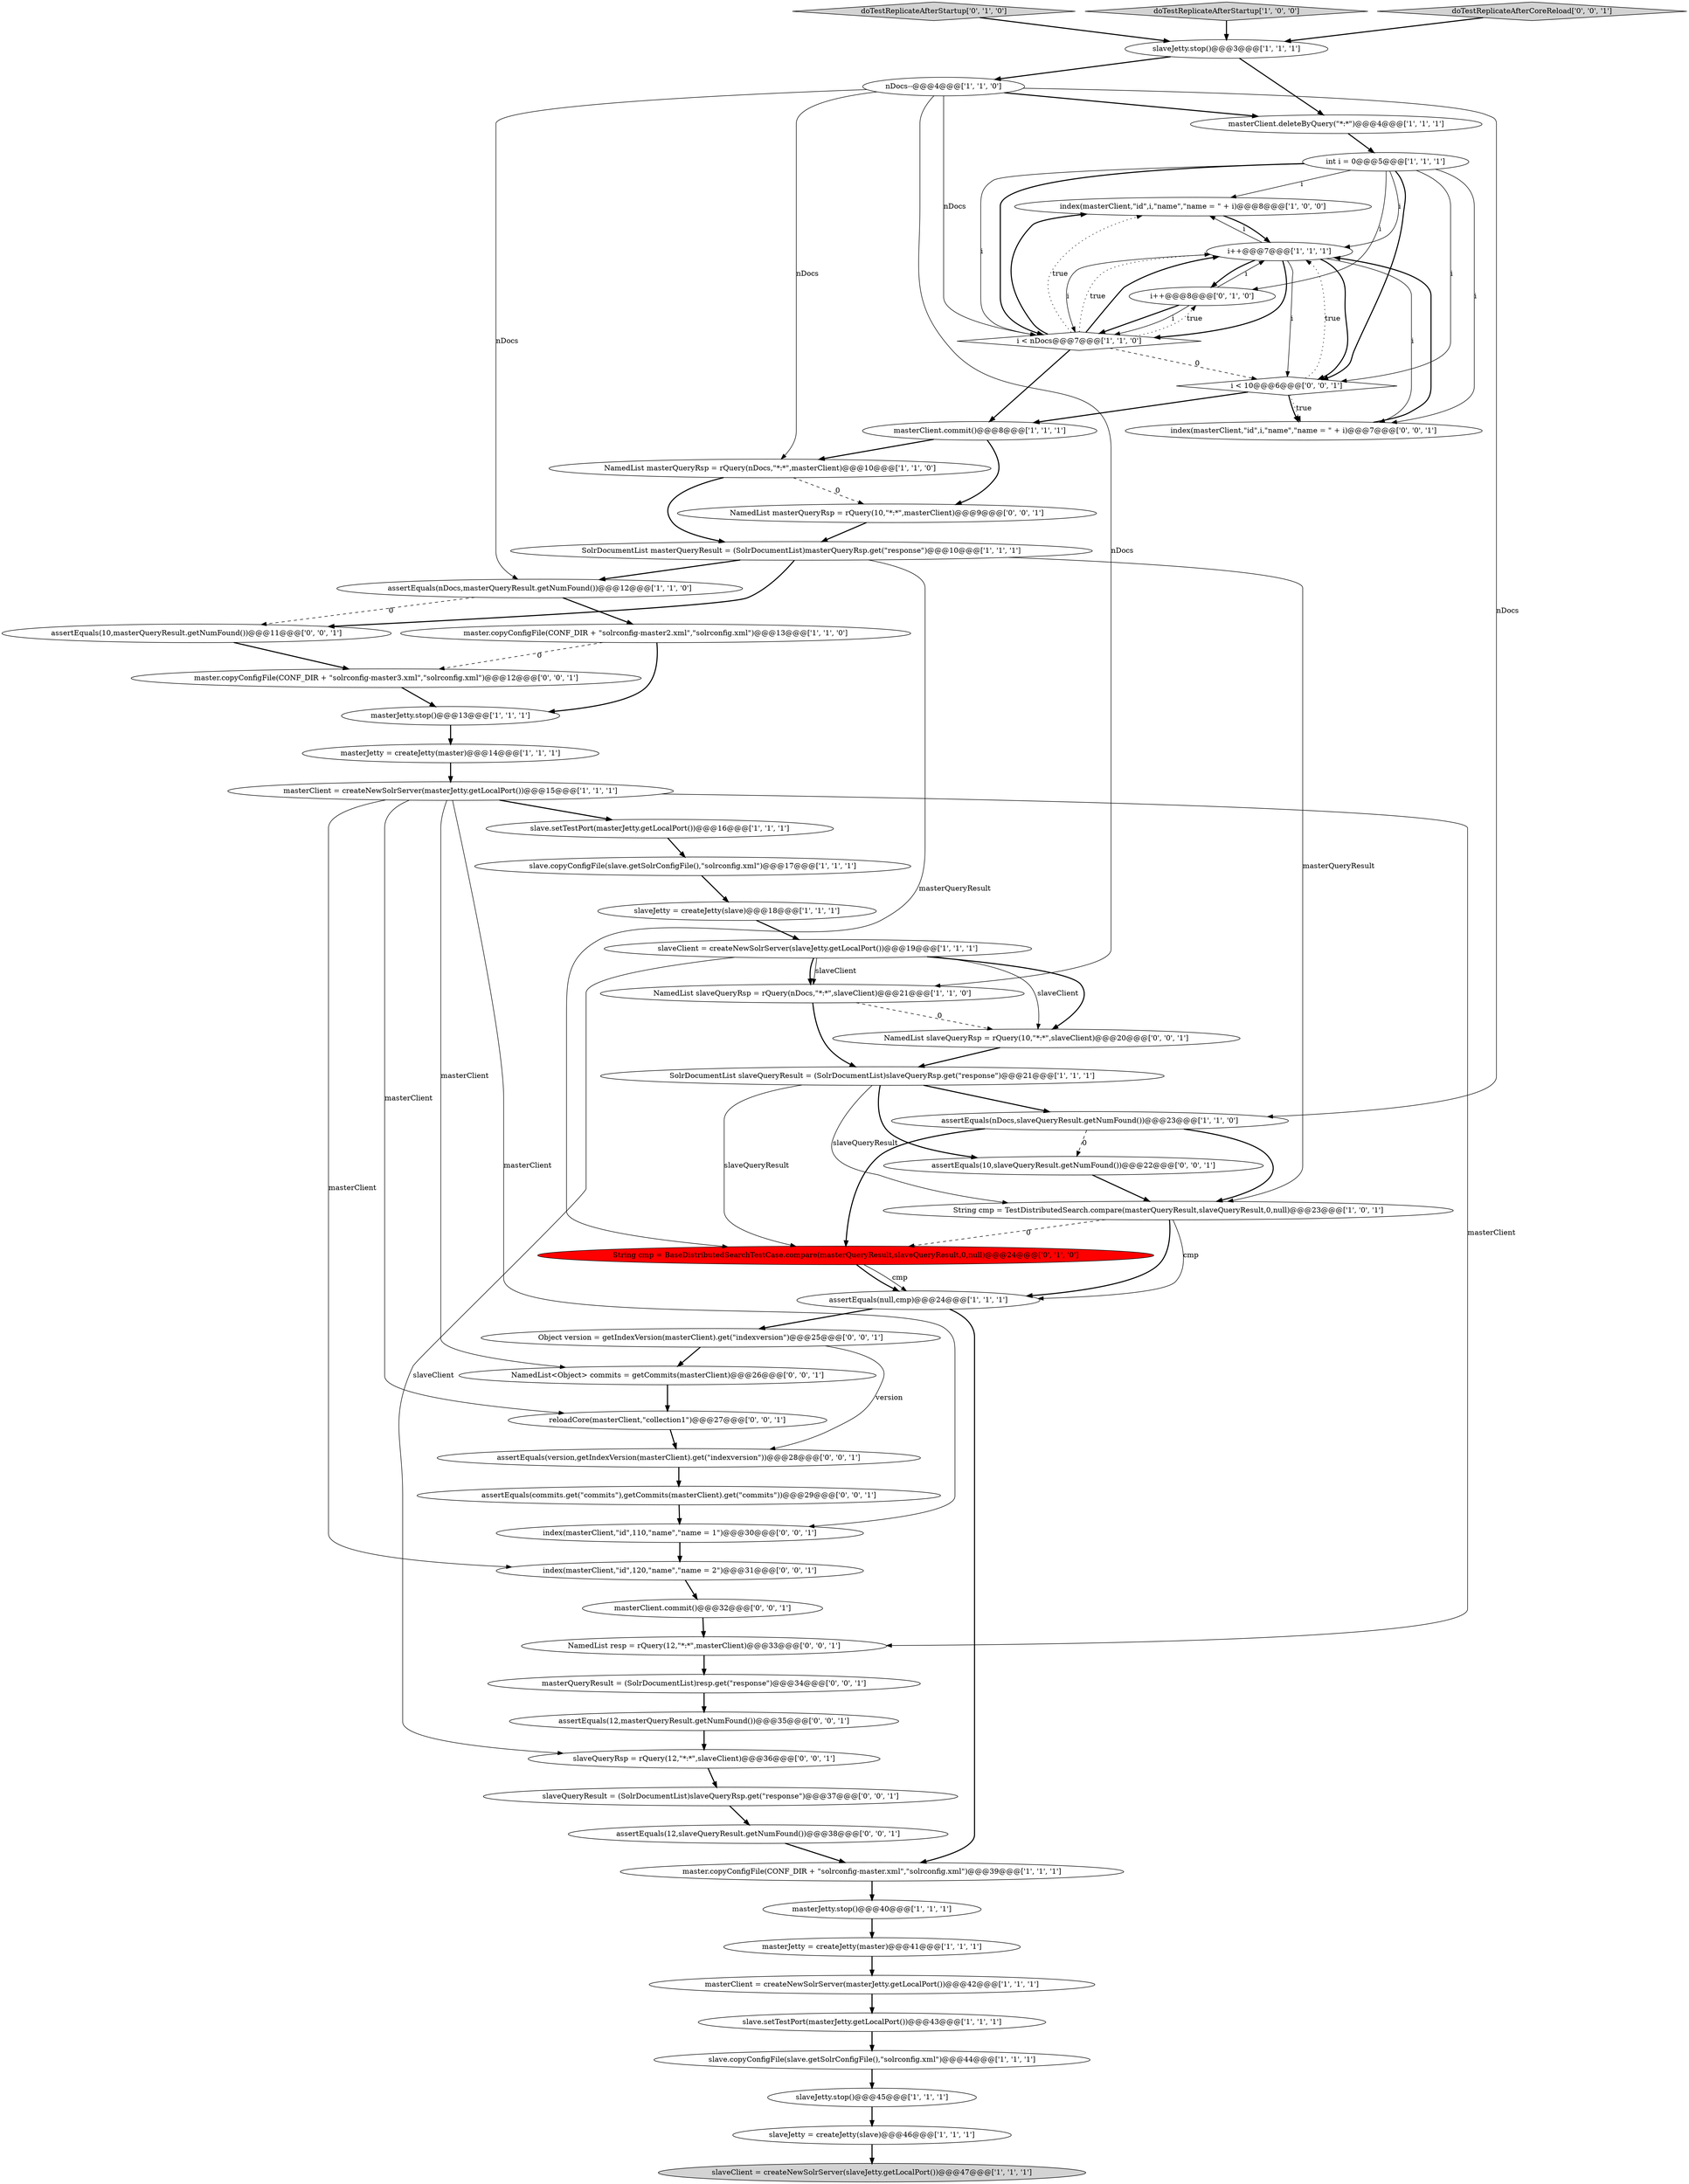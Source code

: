 digraph {
13 [style = filled, label = "assertEquals(nDocs,masterQueryResult.getNumFound())@@@12@@@['1', '1', '0']", fillcolor = white, shape = ellipse image = "AAA0AAABBB1BBB"];
46 [style = filled, label = "masterQueryResult = (SolrDocumentList)resp.get(\"response\")@@@34@@@['0', '0', '1']", fillcolor = white, shape = ellipse image = "AAA0AAABBB3BBB"];
52 [style = filled, label = "master.copyConfigFile(CONF_DIR + \"solrconfig-master3.xml\",\"solrconfig.xml\")@@@12@@@['0', '0', '1']", fillcolor = white, shape = ellipse image = "AAA0AAABBB3BBB"];
49 [style = filled, label = "NamedList resp = rQuery(12,\"*:*\",masterClient)@@@33@@@['0', '0', '1']", fillcolor = white, shape = ellipse image = "AAA0AAABBB3BBB"];
32 [style = filled, label = "slaveClient = createNewSolrServer(slaveJetty.getLocalPort())@@@47@@@['1', '1', '1']", fillcolor = lightgray, shape = ellipse image = "AAA0AAABBB1BBB"];
12 [style = filled, label = "masterClient.deleteByQuery(\"*:*\")@@@4@@@['1', '1', '1']", fillcolor = white, shape = ellipse image = "AAA0AAABBB1BBB"];
7 [style = filled, label = "slave.copyConfigFile(slave.getSolrConfigFile(),\"solrconfig.xml\")@@@17@@@['1', '1', '1']", fillcolor = white, shape = ellipse image = "AAA0AAABBB1BBB"];
27 [style = filled, label = "masterJetty.stop()@@@40@@@['1', '1', '1']", fillcolor = white, shape = ellipse image = "AAA0AAABBB1BBB"];
29 [style = filled, label = "nDocs--@@@4@@@['1', '1', '0']", fillcolor = white, shape = ellipse image = "AAA0AAABBB1BBB"];
36 [style = filled, label = "String cmp = BaseDistributedSearchTestCase.compare(masterQueryResult,slaveQueryResult,0,null)@@@24@@@['0', '1', '0']", fillcolor = red, shape = ellipse image = "AAA1AAABBB2BBB"];
50 [style = filled, label = "Object version = getIndexVersion(masterClient).get(\"indexversion\")@@@25@@@['0', '0', '1']", fillcolor = white, shape = ellipse image = "AAA0AAABBB3BBB"];
22 [style = filled, label = "assertEquals(null,cmp)@@@24@@@['1', '1', '1']", fillcolor = white, shape = ellipse image = "AAA0AAABBB1BBB"];
1 [style = filled, label = "slaveJetty.stop()@@@45@@@['1', '1', '1']", fillcolor = white, shape = ellipse image = "AAA0AAABBB1BBB"];
11 [style = filled, label = "slave.setTestPort(masterJetty.getLocalPort())@@@16@@@['1', '1', '1']", fillcolor = white, shape = ellipse image = "AAA0AAABBB1BBB"];
10 [style = filled, label = "index(masterClient,\"id\",i,\"name\",\"name = \" + i)@@@8@@@['1', '0', '0']", fillcolor = white, shape = ellipse image = "AAA0AAABBB1BBB"];
15 [style = filled, label = "masterJetty.stop()@@@13@@@['1', '1', '1']", fillcolor = white, shape = ellipse image = "AAA0AAABBB1BBB"];
25 [style = filled, label = "assertEquals(nDocs,slaveQueryResult.getNumFound())@@@23@@@['1', '1', '0']", fillcolor = white, shape = ellipse image = "AAA0AAABBB1BBB"];
35 [style = filled, label = "doTestReplicateAfterStartup['0', '1', '0']", fillcolor = lightgray, shape = diamond image = "AAA0AAABBB2BBB"];
45 [style = filled, label = "assertEquals(10,slaveQueryResult.getNumFound())@@@22@@@['0', '0', '1']", fillcolor = white, shape = ellipse image = "AAA0AAABBB3BBB"];
37 [style = filled, label = "index(masterClient,\"id\",i,\"name\",\"name = \" + i)@@@7@@@['0', '0', '1']", fillcolor = white, shape = ellipse image = "AAA0AAABBB3BBB"];
2 [style = filled, label = "masterClient.commit()@@@8@@@['1', '1', '1']", fillcolor = white, shape = ellipse image = "AAA0AAABBB1BBB"];
26 [style = filled, label = "masterJetty = createJetty(master)@@@14@@@['1', '1', '1']", fillcolor = white, shape = ellipse image = "AAA0AAABBB1BBB"];
33 [style = filled, label = "SolrDocumentList masterQueryResult = (SolrDocumentList)masterQueryRsp.get(\"response\")@@@10@@@['1', '1', '1']", fillcolor = white, shape = ellipse image = "AAA0AAABBB1BBB"];
17 [style = filled, label = "doTestReplicateAfterStartup['1', '0', '0']", fillcolor = lightgray, shape = diamond image = "AAA0AAABBB1BBB"];
6 [style = filled, label = "slaveJetty = createJetty(slave)@@@46@@@['1', '1', '1']", fillcolor = white, shape = ellipse image = "AAA0AAABBB1BBB"];
42 [style = filled, label = "NamedList<Object> commits = getCommits(masterClient)@@@26@@@['0', '0', '1']", fillcolor = white, shape = ellipse image = "AAA0AAABBB3BBB"];
4 [style = filled, label = "masterClient = createNewSolrServer(masterJetty.getLocalPort())@@@15@@@['1', '1', '1']", fillcolor = white, shape = ellipse image = "AAA0AAABBB1BBB"];
54 [style = filled, label = "assertEquals(version,getIndexVersion(masterClient).get(\"indexversion\"))@@@28@@@['0', '0', '1']", fillcolor = white, shape = ellipse image = "AAA0AAABBB3BBB"];
0 [style = filled, label = "slaveClient = createNewSolrServer(slaveJetty.getLocalPort())@@@19@@@['1', '1', '1']", fillcolor = white, shape = ellipse image = "AAA0AAABBB1BBB"];
5 [style = filled, label = "slaveJetty.stop()@@@3@@@['1', '1', '1']", fillcolor = white, shape = ellipse image = "AAA0AAABBB1BBB"];
31 [style = filled, label = "NamedList slaveQueryRsp = rQuery(nDocs,\"*:*\",slaveClient)@@@21@@@['1', '1', '0']", fillcolor = white, shape = ellipse image = "AAA0AAABBB1BBB"];
39 [style = filled, label = "reloadCore(masterClient,\"collection1\")@@@27@@@['0', '0', '1']", fillcolor = white, shape = ellipse image = "AAA0AAABBB3BBB"];
3 [style = filled, label = "masterJetty = createJetty(master)@@@41@@@['1', '1', '1']", fillcolor = white, shape = ellipse image = "AAA0AAABBB1BBB"];
16 [style = filled, label = "slave.copyConfigFile(slave.getSolrConfigFile(),\"solrconfig.xml\")@@@44@@@['1', '1', '1']", fillcolor = white, shape = ellipse image = "AAA0AAABBB1BBB"];
21 [style = filled, label = "String cmp = TestDistributedSearch.compare(masterQueryResult,slaveQueryResult,0,null)@@@23@@@['1', '0', '1']", fillcolor = white, shape = ellipse image = "AAA0AAABBB1BBB"];
55 [style = filled, label = "assertEquals(10,masterQueryResult.getNumFound())@@@11@@@['0', '0', '1']", fillcolor = white, shape = ellipse image = "AAA0AAABBB3BBB"];
51 [style = filled, label = "assertEquals(commits.get(\"commits\"),getCommits(masterClient).get(\"commits\"))@@@29@@@['0', '0', '1']", fillcolor = white, shape = ellipse image = "AAA0AAABBB3BBB"];
20 [style = filled, label = "slave.setTestPort(masterJetty.getLocalPort())@@@43@@@['1', '1', '1']", fillcolor = white, shape = ellipse image = "AAA0AAABBB1BBB"];
47 [style = filled, label = "index(masterClient,\"id\",110,\"name\",\"name = 1\")@@@30@@@['0', '0', '1']", fillcolor = white, shape = ellipse image = "AAA0AAABBB3BBB"];
56 [style = filled, label = "NamedList masterQueryRsp = rQuery(10,\"*:*\",masterClient)@@@9@@@['0', '0', '1']", fillcolor = white, shape = ellipse image = "AAA0AAABBB3BBB"];
40 [style = filled, label = "doTestReplicateAfterCoreReload['0', '0', '1']", fillcolor = lightgray, shape = diamond image = "AAA0AAABBB3BBB"];
8 [style = filled, label = "NamedList masterQueryRsp = rQuery(nDocs,\"*:*\",masterClient)@@@10@@@['1', '1', '0']", fillcolor = white, shape = ellipse image = "AAA0AAABBB1BBB"];
38 [style = filled, label = "index(masterClient,\"id\",120,\"name\",\"name = 2\")@@@31@@@['0', '0', '1']", fillcolor = white, shape = ellipse image = "AAA0AAABBB3BBB"];
41 [style = filled, label = "assertEquals(12,masterQueryResult.getNumFound())@@@35@@@['0', '0', '1']", fillcolor = white, shape = ellipse image = "AAA0AAABBB3BBB"];
44 [style = filled, label = "masterClient.commit()@@@32@@@['0', '0', '1']", fillcolor = white, shape = ellipse image = "AAA0AAABBB3BBB"];
53 [style = filled, label = "NamedList slaveQueryRsp = rQuery(10,\"*:*\",slaveClient)@@@20@@@['0', '0', '1']", fillcolor = white, shape = ellipse image = "AAA0AAABBB3BBB"];
57 [style = filled, label = "i < 10@@@6@@@['0', '0', '1']", fillcolor = white, shape = diamond image = "AAA0AAABBB3BBB"];
43 [style = filled, label = "slaveQueryResult = (SolrDocumentList)slaveQueryRsp.get(\"response\")@@@37@@@['0', '0', '1']", fillcolor = white, shape = ellipse image = "AAA0AAABBB3BBB"];
58 [style = filled, label = "slaveQueryRsp = rQuery(12,\"*:*\",slaveClient)@@@36@@@['0', '0', '1']", fillcolor = white, shape = ellipse image = "AAA0AAABBB3BBB"];
23 [style = filled, label = "i < nDocs@@@7@@@['1', '1', '0']", fillcolor = white, shape = diamond image = "AAA0AAABBB1BBB"];
28 [style = filled, label = "master.copyConfigFile(CONF_DIR + \"solrconfig-master.xml\",\"solrconfig.xml\")@@@39@@@['1', '1', '1']", fillcolor = white, shape = ellipse image = "AAA0AAABBB1BBB"];
14 [style = filled, label = "SolrDocumentList slaveQueryResult = (SolrDocumentList)slaveQueryRsp.get(\"response\")@@@21@@@['1', '1', '1']", fillcolor = white, shape = ellipse image = "AAA0AAABBB1BBB"];
19 [style = filled, label = "master.copyConfigFile(CONF_DIR + \"solrconfig-master2.xml\",\"solrconfig.xml\")@@@13@@@['1', '1', '0']", fillcolor = white, shape = ellipse image = "AAA0AAABBB1BBB"];
18 [style = filled, label = "i++@@@7@@@['1', '1', '1']", fillcolor = white, shape = ellipse image = "AAA0AAABBB1BBB"];
24 [style = filled, label = "slaveJetty = createJetty(slave)@@@18@@@['1', '1', '1']", fillcolor = white, shape = ellipse image = "AAA0AAABBB1BBB"];
48 [style = filled, label = "assertEquals(12,slaveQueryResult.getNumFound())@@@38@@@['0', '0', '1']", fillcolor = white, shape = ellipse image = "AAA0AAABBB3BBB"];
9 [style = filled, label = "int i = 0@@@5@@@['1', '1', '1']", fillcolor = white, shape = ellipse image = "AAA0AAABBB1BBB"];
34 [style = filled, label = "i++@@@8@@@['0', '1', '0']", fillcolor = white, shape = ellipse image = "AAA0AAABBB2BBB"];
30 [style = filled, label = "masterClient = createNewSolrServer(masterJetty.getLocalPort())@@@42@@@['1', '1', '1']", fillcolor = white, shape = ellipse image = "AAA0AAABBB1BBB"];
34->23 [style = solid, label="i"];
13->55 [style = dashed, label="0"];
14->25 [style = bold, label=""];
29->25 [style = solid, label="nDocs"];
57->37 [style = dotted, label="true"];
38->44 [style = bold, label=""];
18->10 [style = solid, label="i"];
4->47 [style = solid, label="masterClient"];
30->20 [style = bold, label=""];
29->23 [style = solid, label="nDocs"];
9->23 [style = solid, label="i"];
18->37 [style = solid, label="i"];
4->49 [style = solid, label="masterClient"];
18->23 [style = solid, label="i"];
39->54 [style = bold, label=""];
12->9 [style = bold, label=""];
9->10 [style = solid, label="i"];
0->53 [style = solid, label="slaveClient"];
0->53 [style = bold, label=""];
0->58 [style = solid, label="slaveClient"];
20->16 [style = bold, label=""];
23->18 [style = dotted, label="true"];
14->21 [style = solid, label="slaveQueryResult"];
29->13 [style = solid, label="nDocs"];
51->47 [style = bold, label=""];
19->15 [style = bold, label=""];
41->58 [style = bold, label=""];
3->30 [style = bold, label=""];
23->57 [style = dashed, label="0"];
25->21 [style = bold, label=""];
31->14 [style = bold, label=""];
6->32 [style = bold, label=""];
5->29 [style = bold, label=""];
34->18 [style = solid, label="i"];
17->5 [style = bold, label=""];
21->22 [style = solid, label="cmp"];
33->21 [style = solid, label="masterQueryResult"];
24->0 [style = bold, label=""];
25->36 [style = bold, label=""];
22->50 [style = bold, label=""];
19->52 [style = dashed, label="0"];
44->49 [style = bold, label=""];
26->4 [style = bold, label=""];
33->13 [style = bold, label=""];
21->36 [style = dashed, label="0"];
46->41 [style = bold, label=""];
50->54 [style = solid, label="version"];
35->5 [style = bold, label=""];
9->37 [style = solid, label="i"];
7->24 [style = bold, label=""];
40->5 [style = bold, label=""];
4->39 [style = solid, label="masterClient"];
21->22 [style = bold, label=""];
49->46 [style = bold, label=""];
23->10 [style = bold, label=""];
45->21 [style = bold, label=""];
4->38 [style = solid, label="masterClient"];
48->28 [style = bold, label=""];
56->33 [style = bold, label=""];
57->2 [style = bold, label=""];
9->18 [style = solid, label="i"];
0->31 [style = bold, label=""];
52->15 [style = bold, label=""];
10->18 [style = bold, label=""];
8->33 [style = bold, label=""];
57->37 [style = bold, label=""];
58->43 [style = bold, label=""];
18->23 [style = bold, label=""];
18->34 [style = bold, label=""];
33->55 [style = bold, label=""];
42->39 [style = bold, label=""];
22->28 [style = bold, label=""];
53->14 [style = bold, label=""];
13->19 [style = bold, label=""];
23->10 [style = dotted, label="true"];
1->6 [style = bold, label=""];
31->53 [style = dashed, label="0"];
50->42 [style = bold, label=""];
16->1 [style = bold, label=""];
18->57 [style = bold, label=""];
25->45 [style = dashed, label="0"];
34->23 [style = bold, label=""];
23->2 [style = bold, label=""];
55->52 [style = bold, label=""];
29->8 [style = solid, label="nDocs"];
23->18 [style = bold, label=""];
9->57 [style = solid, label="i"];
57->18 [style = dotted, label="true"];
18->57 [style = solid, label="i"];
54->51 [style = bold, label=""];
9->34 [style = solid, label="i"];
9->57 [style = bold, label=""];
43->48 [style = bold, label=""];
27->3 [style = bold, label=""];
4->42 [style = solid, label="masterClient"];
14->45 [style = bold, label=""];
47->38 [style = bold, label=""];
0->31 [style = solid, label="slaveClient"];
15->26 [style = bold, label=""];
9->23 [style = bold, label=""];
8->56 [style = dashed, label="0"];
29->31 [style = solid, label="nDocs"];
29->12 [style = bold, label=""];
5->12 [style = bold, label=""];
14->36 [style = solid, label="slaveQueryResult"];
37->18 [style = bold, label=""];
36->22 [style = solid, label="cmp"];
33->36 [style = solid, label="masterQueryResult"];
28->27 [style = bold, label=""];
2->56 [style = bold, label=""];
4->11 [style = bold, label=""];
23->34 [style = dotted, label="true"];
11->7 [style = bold, label=""];
2->8 [style = bold, label=""];
36->22 [style = bold, label=""];
}
